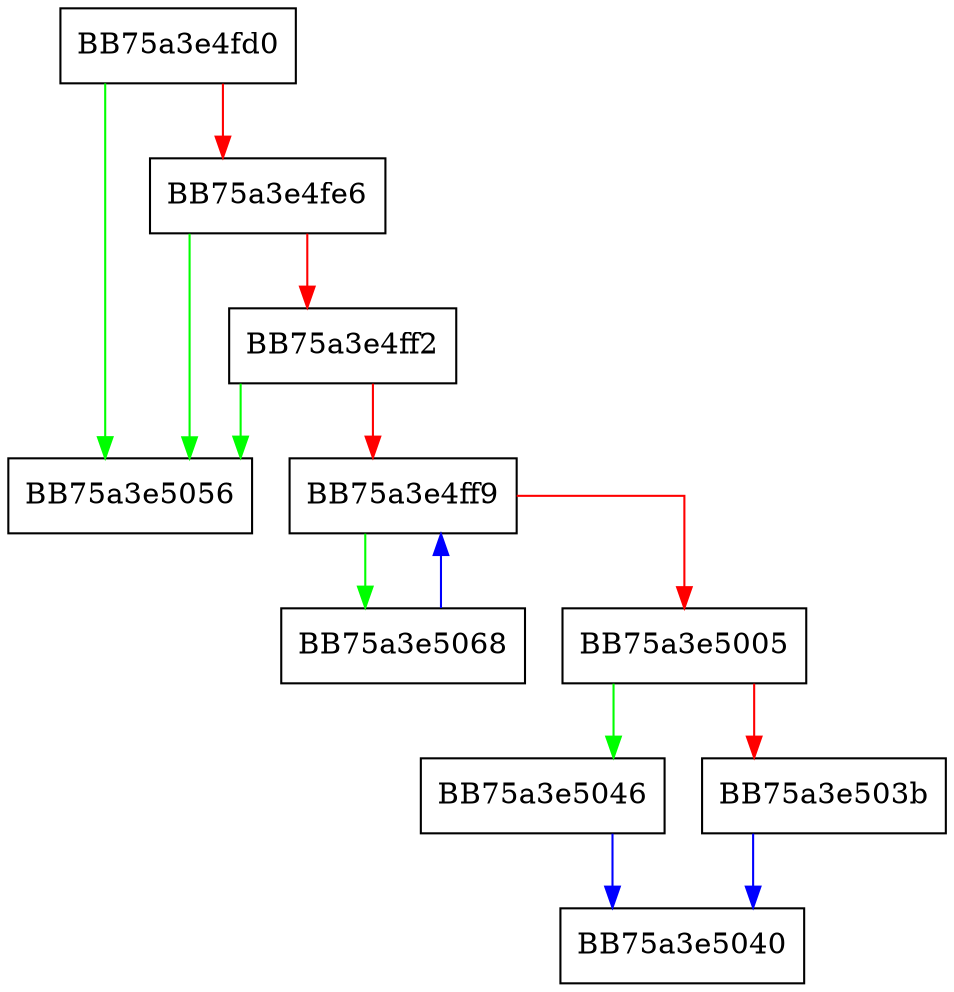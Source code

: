 digraph luaB_next {
  node [shape="box"];
  graph [splines=ortho];
  BB75a3e4fd0 -> BB75a3e5056 [color="green"];
  BB75a3e4fd0 -> BB75a3e4fe6 [color="red"];
  BB75a3e4fe6 -> BB75a3e5056 [color="green"];
  BB75a3e4fe6 -> BB75a3e4ff2 [color="red"];
  BB75a3e4ff2 -> BB75a3e5056 [color="green"];
  BB75a3e4ff2 -> BB75a3e4ff9 [color="red"];
  BB75a3e4ff9 -> BB75a3e5068 [color="green"];
  BB75a3e4ff9 -> BB75a3e5005 [color="red"];
  BB75a3e5005 -> BB75a3e5046 [color="green"];
  BB75a3e5005 -> BB75a3e503b [color="red"];
  BB75a3e503b -> BB75a3e5040 [color="blue"];
  BB75a3e5046 -> BB75a3e5040 [color="blue"];
  BB75a3e5068 -> BB75a3e4ff9 [color="blue"];
}